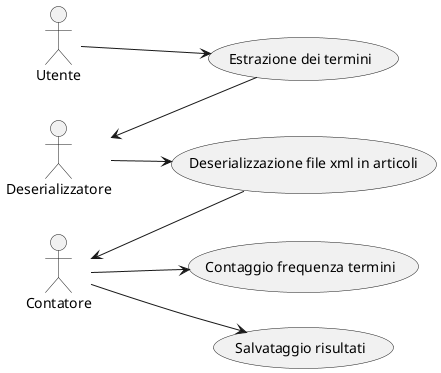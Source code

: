 @startuml

left to right direction

Utente --> (Estrazione dei termini)
Deserializzatore <-- (Estrazione dei termini)
Deserializzatore --> (Deserializzazione file xml in articoli)
Contatore <-- (Deserializzazione file xml in articoli)
Contatore --> (Contaggio frequenza termini)
Contatore --> (Salvataggio risultati)

@enduml
